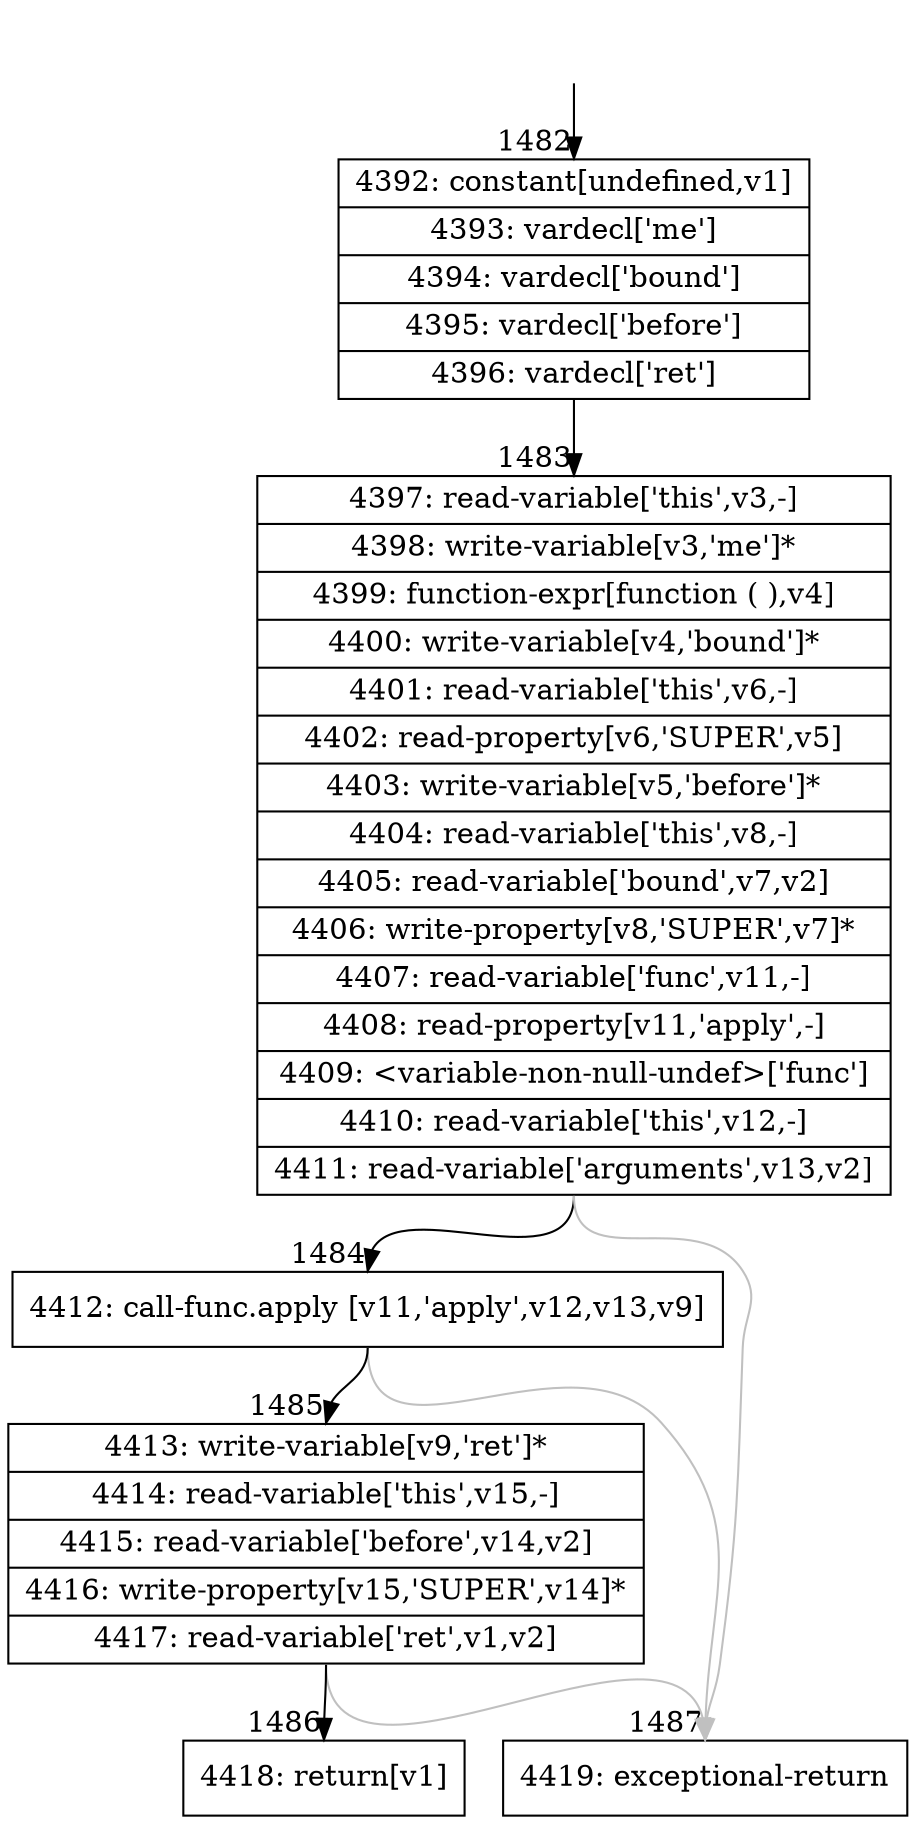 digraph {
rankdir="TD"
BB_entry177[shape=none,label=""];
BB_entry177 -> BB1482 [tailport=s, headport=n, headlabel="    1482"]
BB1482 [shape=record label="{4392: constant[undefined,v1]|4393: vardecl['me']|4394: vardecl['bound']|4395: vardecl['before']|4396: vardecl['ret']}" ] 
BB1482 -> BB1483 [tailport=s, headport=n, headlabel="      1483"]
BB1483 [shape=record label="{4397: read-variable['this',v3,-]|4398: write-variable[v3,'me']*|4399: function-expr[function ( ),v4]|4400: write-variable[v4,'bound']*|4401: read-variable['this',v6,-]|4402: read-property[v6,'SUPER',v5]|4403: write-variable[v5,'before']*|4404: read-variable['this',v8,-]|4405: read-variable['bound',v7,v2]|4406: write-property[v8,'SUPER',v7]*|4407: read-variable['func',v11,-]|4408: read-property[v11,'apply',-]|4409: \<variable-non-null-undef\>['func']|4410: read-variable['this',v12,-]|4411: read-variable['arguments',v13,v2]}" ] 
BB1483 -> BB1484 [tailport=s, headport=n, headlabel="      1484"]
BB1483 -> BB1487 [tailport=s, headport=n, color=gray, headlabel="      1487"]
BB1484 [shape=record label="{4412: call-func.apply [v11,'apply',v12,v13,v9]}" ] 
BB1484 -> BB1485 [tailport=s, headport=n, headlabel="      1485"]
BB1484 -> BB1487 [tailport=s, headport=n, color=gray]
BB1485 [shape=record label="{4413: write-variable[v9,'ret']*|4414: read-variable['this',v15,-]|4415: read-variable['before',v14,v2]|4416: write-property[v15,'SUPER',v14]*|4417: read-variable['ret',v1,v2]}" ] 
BB1485 -> BB1486 [tailport=s, headport=n, headlabel="      1486"]
BB1485 -> BB1487 [tailport=s, headport=n, color=gray]
BB1486 [shape=record label="{4418: return[v1]}" ] 
BB1487 [shape=record label="{4419: exceptional-return}" ] 
//#$~ 1724
}
